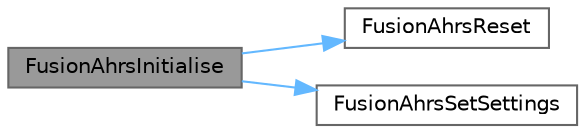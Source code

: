 digraph "FusionAhrsInitialise"
{
 // LATEX_PDF_SIZE
  bgcolor="transparent";
  edge [fontname=Helvetica,fontsize=10,labelfontname=Helvetica,labelfontsize=10];
  node [fontname=Helvetica,fontsize=10,shape=box,height=0.2,width=0.4];
  rankdir="LR";
  Node1 [id="Node000001",label="FusionAhrsInitialise",height=0.2,width=0.4,color="gray40", fillcolor="grey60", style="filled", fontcolor="black",tooltip="Initialises the AHRS algorithm structure."];
  Node1 -> Node2 [id="edge1_Node000001_Node000002",color="steelblue1",style="solid",tooltip=" "];
  Node2 [id="Node000002",label="FusionAhrsReset",height=0.2,width=0.4,color="grey40", fillcolor="white", style="filled",URL="$_fusion_ahrs_8c.html#aa05080527ed7c189f1f751a1b3a57484",tooltip="Resets the AHRS algorithm. This is equivalent to reinitialising the algorithm while maintaining the c..."];
  Node1 -> Node3 [id="edge2_Node000001_Node000003",color="steelblue1",style="solid",tooltip=" "];
  Node3 [id="Node000003",label="FusionAhrsSetSettings",height=0.2,width=0.4,color="grey40", fillcolor="white", style="filled",URL="$_fusion_ahrs_8c.html#a300bd4d7b409124f9541554bd53d2d2e",tooltip="Sets the AHRS algorithm settings."];
}
